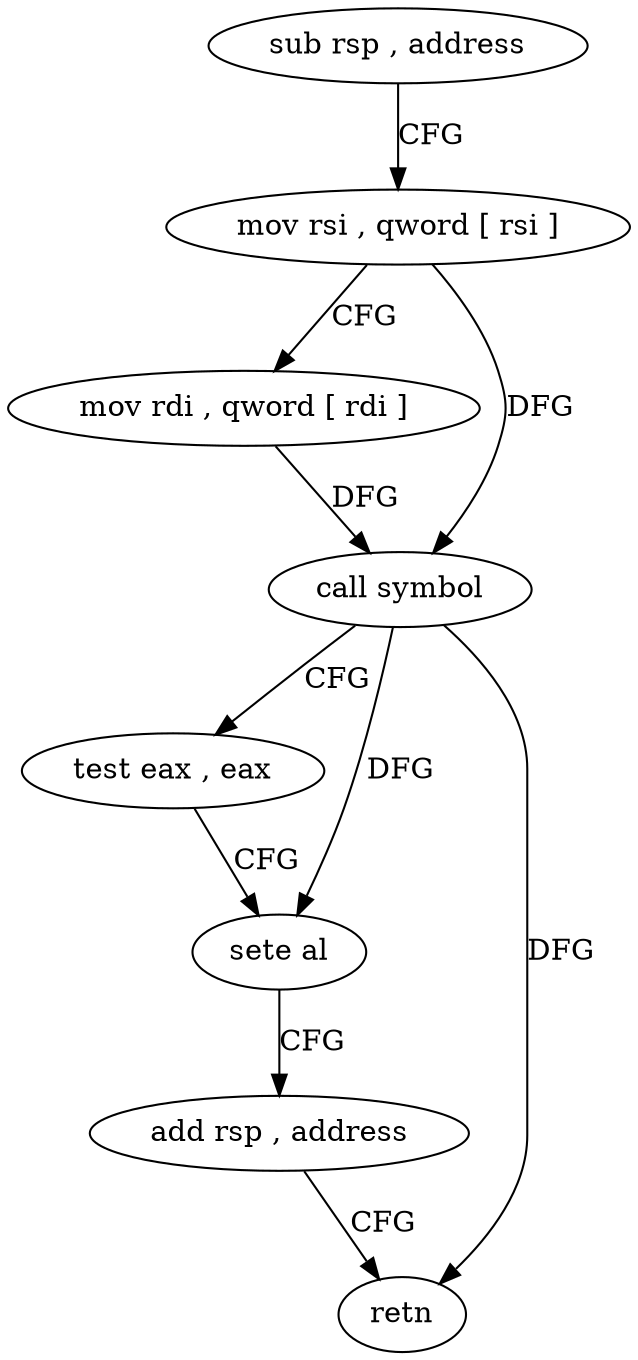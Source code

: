 digraph "func" {
"83057" [label = "sub rsp , address" ]
"83061" [label = "mov rsi , qword [ rsi ]" ]
"83064" [label = "mov rdi , qword [ rdi ]" ]
"83067" [label = "call symbol" ]
"83072" [label = "test eax , eax" ]
"83074" [label = "sete al" ]
"83077" [label = "add rsp , address" ]
"83081" [label = "retn" ]
"83057" -> "83061" [ label = "CFG" ]
"83061" -> "83064" [ label = "CFG" ]
"83061" -> "83067" [ label = "DFG" ]
"83064" -> "83067" [ label = "DFG" ]
"83067" -> "83072" [ label = "CFG" ]
"83067" -> "83074" [ label = "DFG" ]
"83067" -> "83081" [ label = "DFG" ]
"83072" -> "83074" [ label = "CFG" ]
"83074" -> "83077" [ label = "CFG" ]
"83077" -> "83081" [ label = "CFG" ]
}
